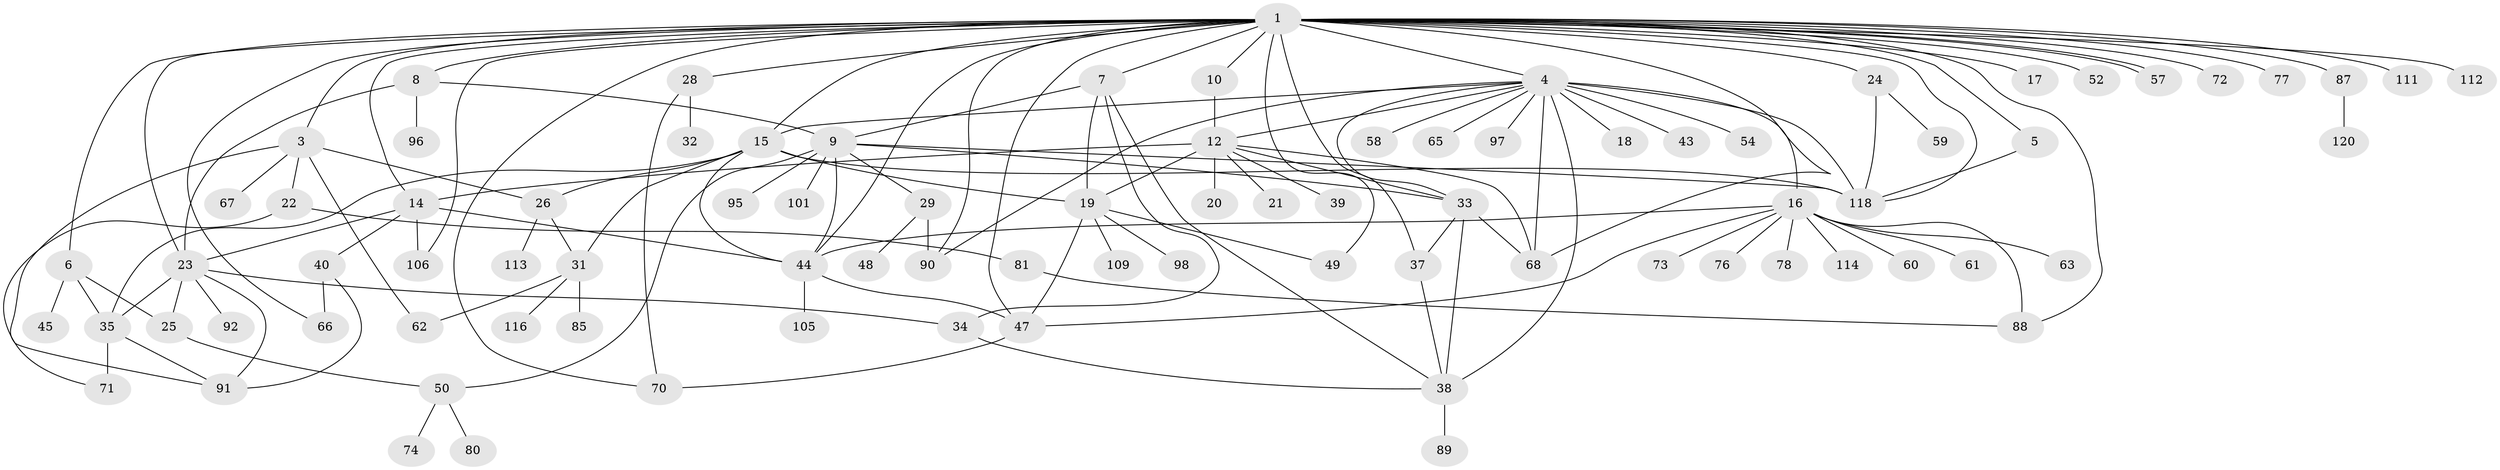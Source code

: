 // Generated by graph-tools (version 1.1) at 2025/23/03/03/25 07:23:53]
// undirected, 86 vertices, 137 edges
graph export_dot {
graph [start="1"]
  node [color=gray90,style=filled];
  1 [super="+2"];
  3 [super="+11"];
  4 [super="+42"];
  5;
  6 [super="+79"];
  7 [super="+117"];
  8 [super="+107"];
  9 [super="+30"];
  10;
  12 [super="+13"];
  14 [super="+64"];
  15 [super="+93"];
  16 [super="+55"];
  17 [super="+84"];
  18;
  19;
  20;
  21;
  22;
  23 [super="+53"];
  24 [super="+99"];
  25;
  26 [super="+27"];
  28 [super="+36"];
  29;
  31 [super="+86"];
  32;
  33 [super="+69"];
  34;
  35 [super="+75"];
  37 [super="+110"];
  38 [super="+46"];
  39;
  40 [super="+41"];
  43;
  44 [super="+102"];
  45;
  47 [super="+56"];
  48;
  49 [super="+51"];
  50 [super="+83"];
  52;
  54;
  57;
  58 [super="+82"];
  59;
  60;
  61;
  62 [super="+104"];
  63;
  65;
  66;
  67;
  68;
  70 [super="+103"];
  71;
  72;
  73;
  74 [super="+115"];
  76;
  77;
  78 [super="+100"];
  80;
  81;
  85;
  87 [super="+94"];
  88;
  89;
  90;
  91;
  92;
  95;
  96;
  97;
  98;
  101;
  105 [super="+108"];
  106;
  109;
  111;
  112;
  113;
  114;
  116;
  118 [super="+119"];
  120;
  1 -- 3;
  1 -- 4;
  1 -- 5;
  1 -- 6;
  1 -- 7;
  1 -- 8 [weight=2];
  1 -- 10;
  1 -- 14;
  1 -- 15;
  1 -- 17;
  1 -- 23;
  1 -- 28;
  1 -- 37;
  1 -- 44;
  1 -- 47;
  1 -- 49;
  1 -- 52;
  1 -- 57;
  1 -- 57;
  1 -- 66;
  1 -- 68 [weight=2];
  1 -- 70;
  1 -- 72;
  1 -- 77;
  1 -- 87;
  1 -- 90;
  1 -- 106;
  1 -- 111;
  1 -- 112;
  1 -- 24;
  1 -- 88;
  1 -- 118;
  3 -- 22;
  3 -- 26;
  3 -- 62;
  3 -- 67;
  3 -- 91;
  4 -- 12;
  4 -- 15;
  4 -- 16;
  4 -- 18;
  4 -- 38 [weight=2];
  4 -- 54;
  4 -- 58;
  4 -- 65;
  4 -- 68;
  4 -- 118 [weight=2];
  4 -- 97;
  4 -- 90;
  4 -- 43;
  4 -- 33;
  5 -- 118;
  6 -- 25;
  6 -- 35;
  6 -- 45;
  7 -- 9;
  7 -- 34;
  7 -- 38;
  7 -- 19;
  8 -- 9;
  8 -- 96;
  8 -- 23;
  9 -- 29;
  9 -- 33;
  9 -- 50;
  9 -- 95;
  9 -- 101;
  9 -- 118;
  9 -- 44;
  10 -- 12;
  12 -- 14;
  12 -- 20;
  12 -- 39;
  12 -- 68;
  12 -- 33;
  12 -- 19;
  12 -- 21;
  14 -- 40;
  14 -- 44;
  14 -- 106;
  14 -- 23;
  15 -- 19;
  15 -- 31;
  15 -- 118;
  15 -- 44;
  15 -- 26;
  15 -- 35;
  16 -- 47;
  16 -- 60;
  16 -- 61;
  16 -- 73;
  16 -- 114;
  16 -- 88;
  16 -- 76;
  16 -- 78;
  16 -- 63;
  16 -- 44;
  19 -- 47;
  19 -- 49;
  19 -- 98;
  19 -- 109;
  22 -- 71;
  22 -- 81;
  23 -- 35;
  23 -- 91;
  23 -- 92;
  23 -- 25;
  23 -- 34;
  24 -- 59;
  24 -- 118;
  25 -- 50;
  26 -- 31;
  26 -- 113;
  28 -- 32;
  28 -- 70;
  29 -- 48;
  29 -- 90;
  31 -- 62;
  31 -- 85;
  31 -- 116;
  33 -- 37;
  33 -- 68;
  33 -- 38;
  34 -- 38;
  35 -- 71 [weight=2];
  35 -- 91;
  37 -- 38;
  38 -- 89;
  40 -- 66;
  40 -- 91;
  44 -- 47;
  44 -- 105;
  47 -- 70;
  50 -- 74;
  50 -- 80;
  81 -- 88;
  87 -- 120;
}
